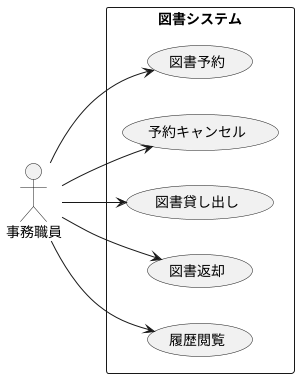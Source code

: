 @startuml web訪問者システムユースケース図
left to right direction
actor 事務職員 as U

rectangle 図書システム {
  usecase "図書予約" as UC1
  usecase "予約キャンセル" as UC2
  usecase "図書貸し出し" as UC3
  usecase "図書返却" as UC4
  usecase "履歴閲覧" as UC5
}
U --> UC1
U --> UC2
U --> UC3
U --> UC4
U --> UC5
@enduml
